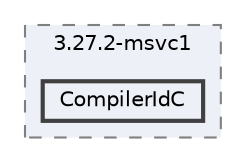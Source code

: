 digraph "E:/Code/Skola/Su/CProg/CProg-Project/out/build/Mingw64-Debug/CMakeFiles/3.27.2-msvc1/CompilerIdC"
{
 // LATEX_PDF_SIZE
  bgcolor="transparent";
  edge [fontname=Helvetica,fontsize=10,labelfontname=Helvetica,labelfontsize=10];
  node [fontname=Helvetica,fontsize=10,shape=box,height=0.2,width=0.4];
  compound=true
  subgraph clusterdir_ca5a13c00913cb0a2ee8c55f045349b7 {
    graph [ bgcolor="#edf0f7", pencolor="grey50", label="3.27.2-msvc1", fontname=Helvetica,fontsize=10 style="filled,dashed", URL="dir_ca5a13c00913cb0a2ee8c55f045349b7.html",tooltip=""]
  dir_6c591121547d855ae63fb4c90bf738bb [label="CompilerIdC", fillcolor="#edf0f7", color="grey25", style="filled,bold", URL="dir_6c591121547d855ae63fb4c90bf738bb.html",tooltip=""];
  }
}
